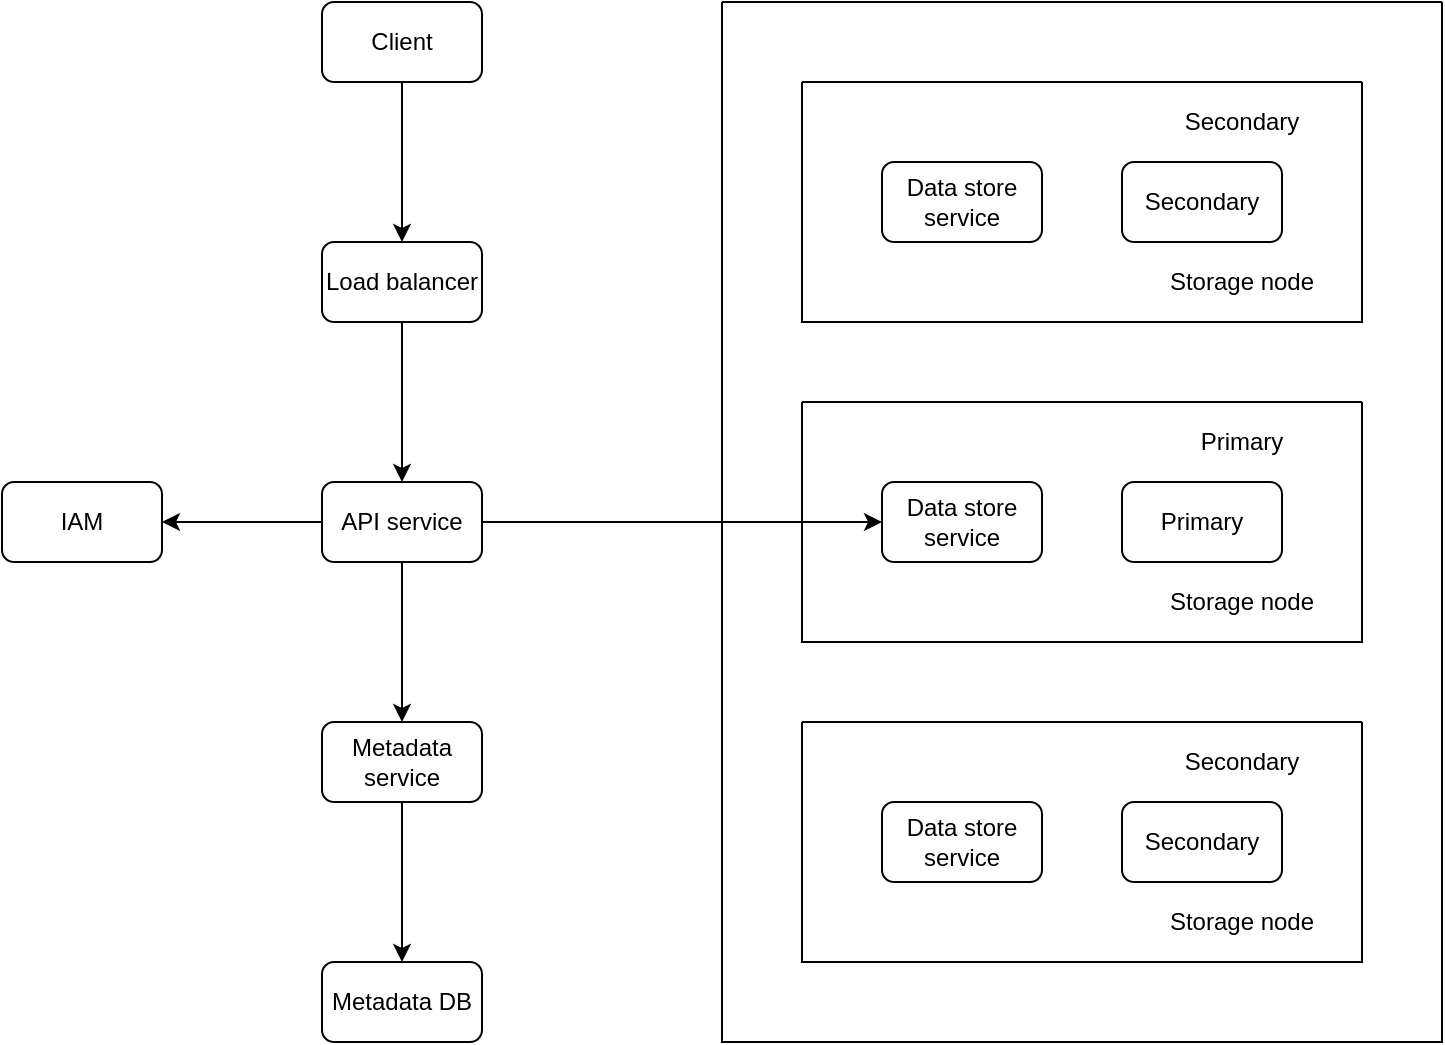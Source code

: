 <mxfile version="24.4.13" type="device">
  <diagram id="bc47vRQSer-DN1HRI0ml" name="Page-1">
    <mxGraphModel dx="882" dy="578" grid="1" gridSize="10" guides="1" tooltips="1" connect="1" arrows="1" fold="1" page="1" pageScale="1" pageWidth="850" pageHeight="1100" math="0" shadow="0">
      <root>
        <mxCell id="0" />
        <mxCell id="1" parent="0" />
        <mxCell id="41gbTYq_zYs_E45DyN2j-1" value="" style="swimlane;startSize=0;" vertex="1" parent="1">
          <mxGeometry x="440" y="40" width="360" height="520" as="geometry" />
        </mxCell>
        <mxCell id="41gbTYq_zYs_E45DyN2j-2" value="" style="swimlane;startSize=0;" vertex="1" parent="41gbTYq_zYs_E45DyN2j-1">
          <mxGeometry x="40" y="360" width="280" height="120" as="geometry" />
        </mxCell>
        <mxCell id="41gbTYq_zYs_E45DyN2j-13" value="Data store service" style="rounded=1;whiteSpace=wrap;html=1;" vertex="1" parent="41gbTYq_zYs_E45DyN2j-2">
          <mxGeometry x="40" y="40" width="80" height="40" as="geometry" />
        </mxCell>
        <mxCell id="41gbTYq_zYs_E45DyN2j-14" value="Secondary" style="rounded=1;whiteSpace=wrap;html=1;" vertex="1" parent="41gbTYq_zYs_E45DyN2j-2">
          <mxGeometry x="160" y="40" width="80" height="40" as="geometry" />
        </mxCell>
        <mxCell id="41gbTYq_zYs_E45DyN2j-29" value="Storage node" style="text;html=1;align=center;verticalAlign=middle;whiteSpace=wrap;rounded=0;" vertex="1" parent="41gbTYq_zYs_E45DyN2j-2">
          <mxGeometry x="160" y="80" width="120" height="40" as="geometry" />
        </mxCell>
        <mxCell id="41gbTYq_zYs_E45DyN2j-31" value="Secondary" style="text;html=1;align=center;verticalAlign=middle;whiteSpace=wrap;rounded=0;" vertex="1" parent="41gbTYq_zYs_E45DyN2j-2">
          <mxGeometry x="160" width="120" height="40" as="geometry" />
        </mxCell>
        <mxCell id="41gbTYq_zYs_E45DyN2j-3" value="" style="swimlane;startSize=0;" vertex="1" parent="41gbTYq_zYs_E45DyN2j-1">
          <mxGeometry x="40" y="40" width="280" height="120" as="geometry" />
        </mxCell>
        <mxCell id="41gbTYq_zYs_E45DyN2j-6" value="Data store service" style="rounded=1;whiteSpace=wrap;html=1;" vertex="1" parent="41gbTYq_zYs_E45DyN2j-3">
          <mxGeometry x="40" y="40" width="80" height="40" as="geometry" />
        </mxCell>
        <mxCell id="41gbTYq_zYs_E45DyN2j-7" value="Secondary" style="rounded=1;whiteSpace=wrap;html=1;" vertex="1" parent="41gbTYq_zYs_E45DyN2j-3">
          <mxGeometry x="160" y="40" width="80" height="40" as="geometry" />
        </mxCell>
        <mxCell id="41gbTYq_zYs_E45DyN2j-27" value="Secondary" style="text;html=1;align=center;verticalAlign=middle;whiteSpace=wrap;rounded=0;" vertex="1" parent="41gbTYq_zYs_E45DyN2j-3">
          <mxGeometry x="160" width="120" height="40" as="geometry" />
        </mxCell>
        <mxCell id="41gbTYq_zYs_E45DyN2j-30" value="Storage node" style="text;html=1;align=center;verticalAlign=middle;whiteSpace=wrap;rounded=0;" vertex="1" parent="41gbTYq_zYs_E45DyN2j-3">
          <mxGeometry x="160" y="80" width="120" height="40" as="geometry" />
        </mxCell>
        <mxCell id="41gbTYq_zYs_E45DyN2j-4" value="" style="swimlane;startSize=0;" vertex="1" parent="41gbTYq_zYs_E45DyN2j-1">
          <mxGeometry x="40" y="200" width="280" height="120" as="geometry" />
        </mxCell>
        <mxCell id="41gbTYq_zYs_E45DyN2j-8" value="Data store service" style="rounded=1;whiteSpace=wrap;html=1;" vertex="1" parent="41gbTYq_zYs_E45DyN2j-4">
          <mxGeometry x="40" y="40" width="80" height="40" as="geometry" />
        </mxCell>
        <mxCell id="41gbTYq_zYs_E45DyN2j-11" value="Primary" style="rounded=1;whiteSpace=wrap;html=1;" vertex="1" parent="41gbTYq_zYs_E45DyN2j-4">
          <mxGeometry x="160" y="40" width="80" height="40" as="geometry" />
        </mxCell>
        <mxCell id="41gbTYq_zYs_E45DyN2j-28" value="Storage node" style="text;html=1;align=center;verticalAlign=middle;whiteSpace=wrap;rounded=0;" vertex="1" parent="41gbTYq_zYs_E45DyN2j-4">
          <mxGeometry x="160" y="80" width="120" height="40" as="geometry" />
        </mxCell>
        <mxCell id="41gbTYq_zYs_E45DyN2j-32" value="Primary" style="text;html=1;align=center;verticalAlign=middle;whiteSpace=wrap;rounded=0;" vertex="1" parent="41gbTYq_zYs_E45DyN2j-4">
          <mxGeometry x="160" width="120" height="40" as="geometry" />
        </mxCell>
        <mxCell id="41gbTYq_zYs_E45DyN2j-23" style="edgeStyle=orthogonalEdgeStyle;rounded=0;orthogonalLoop=1;jettySize=auto;html=1;exitX=0;exitY=0.5;exitDx=0;exitDy=0;entryX=1;entryY=0.5;entryDx=0;entryDy=0;" edge="1" parent="1" source="41gbTYq_zYs_E45DyN2j-15" target="41gbTYq_zYs_E45DyN2j-16">
          <mxGeometry relative="1" as="geometry" />
        </mxCell>
        <mxCell id="41gbTYq_zYs_E45DyN2j-24" style="edgeStyle=orthogonalEdgeStyle;rounded=0;orthogonalLoop=1;jettySize=auto;html=1;exitX=0.5;exitY=1;exitDx=0;exitDy=0;entryX=0.5;entryY=0;entryDx=0;entryDy=0;" edge="1" parent="1" source="41gbTYq_zYs_E45DyN2j-15" target="41gbTYq_zYs_E45DyN2j-19">
          <mxGeometry relative="1" as="geometry" />
        </mxCell>
        <mxCell id="41gbTYq_zYs_E45DyN2j-26" style="edgeStyle=orthogonalEdgeStyle;rounded=0;orthogonalLoop=1;jettySize=auto;html=1;exitX=1;exitY=0.5;exitDx=0;exitDy=0;entryX=0;entryY=0.5;entryDx=0;entryDy=0;" edge="1" parent="1" source="41gbTYq_zYs_E45DyN2j-15" target="41gbTYq_zYs_E45DyN2j-8">
          <mxGeometry relative="1" as="geometry" />
        </mxCell>
        <mxCell id="41gbTYq_zYs_E45DyN2j-15" value="API service" style="rounded=1;whiteSpace=wrap;html=1;" vertex="1" parent="1">
          <mxGeometry x="240" y="280" width="80" height="40" as="geometry" />
        </mxCell>
        <mxCell id="41gbTYq_zYs_E45DyN2j-16" value="IAM" style="rounded=1;whiteSpace=wrap;html=1;" vertex="1" parent="1">
          <mxGeometry x="80" y="280" width="80" height="40" as="geometry" />
        </mxCell>
        <mxCell id="41gbTYq_zYs_E45DyN2j-22" style="edgeStyle=orthogonalEdgeStyle;rounded=0;orthogonalLoop=1;jettySize=auto;html=1;exitX=0.5;exitY=1;exitDx=0;exitDy=0;entryX=0.5;entryY=0;entryDx=0;entryDy=0;" edge="1" parent="1" source="41gbTYq_zYs_E45DyN2j-17" target="41gbTYq_zYs_E45DyN2j-15">
          <mxGeometry relative="1" as="geometry" />
        </mxCell>
        <mxCell id="41gbTYq_zYs_E45DyN2j-17" value="Load balancer" style="rounded=1;whiteSpace=wrap;html=1;" vertex="1" parent="1">
          <mxGeometry x="240" y="160" width="80" height="40" as="geometry" />
        </mxCell>
        <mxCell id="41gbTYq_zYs_E45DyN2j-21" style="edgeStyle=orthogonalEdgeStyle;rounded=0;orthogonalLoop=1;jettySize=auto;html=1;exitX=0.5;exitY=1;exitDx=0;exitDy=0;entryX=0.5;entryY=0;entryDx=0;entryDy=0;" edge="1" parent="1" source="41gbTYq_zYs_E45DyN2j-18" target="41gbTYq_zYs_E45DyN2j-17">
          <mxGeometry relative="1" as="geometry" />
        </mxCell>
        <mxCell id="41gbTYq_zYs_E45DyN2j-18" value="Client" style="rounded=1;whiteSpace=wrap;html=1;" vertex="1" parent="1">
          <mxGeometry x="240" y="40" width="80" height="40" as="geometry" />
        </mxCell>
        <mxCell id="41gbTYq_zYs_E45DyN2j-25" style="edgeStyle=orthogonalEdgeStyle;rounded=0;orthogonalLoop=1;jettySize=auto;html=1;exitX=0.5;exitY=1;exitDx=0;exitDy=0;entryX=0.5;entryY=0;entryDx=0;entryDy=0;" edge="1" parent="1" source="41gbTYq_zYs_E45DyN2j-19" target="41gbTYq_zYs_E45DyN2j-20">
          <mxGeometry relative="1" as="geometry" />
        </mxCell>
        <mxCell id="41gbTYq_zYs_E45DyN2j-19" value="Metadata service" style="rounded=1;whiteSpace=wrap;html=1;" vertex="1" parent="1">
          <mxGeometry x="240" y="400" width="80" height="40" as="geometry" />
        </mxCell>
        <mxCell id="41gbTYq_zYs_E45DyN2j-20" value="Metadata DB" style="rounded=1;whiteSpace=wrap;html=1;" vertex="1" parent="1">
          <mxGeometry x="240" y="520" width="80" height="40" as="geometry" />
        </mxCell>
      </root>
    </mxGraphModel>
  </diagram>
</mxfile>
